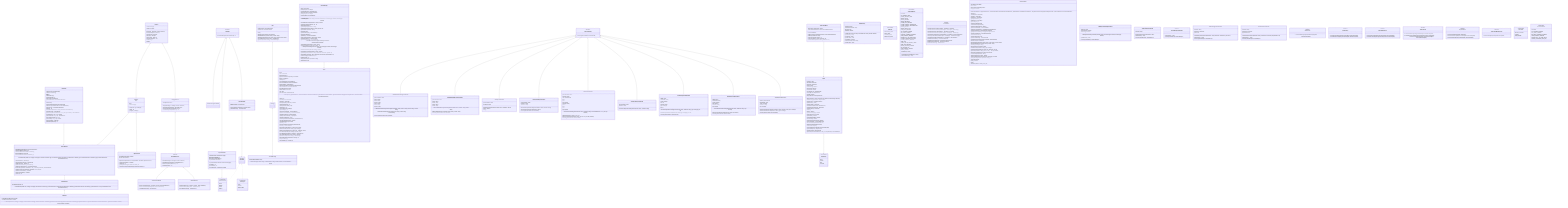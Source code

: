 classDiagram

%% DA TENERE
    Card <|-- PlaceableCard
    Card <|-- ObjectiveCard
    PlaceableCard <|-- DrawableCard
    DrawableCard <|-- GoldCard
    Deck~T~ o-- Card
    Deck~T~ <|-- PlayingDeck~T~
    PlayingDeck~T~ <|-- DrawableDeck~T~
    DrawableDeck~T~ <|-- ResourceCardsDeck
    DrawableDeck~T~ <|-- GoldCardsDeck
    Condition <|-- LayoutCondition
    Condition <|-- ItemsCondition
    Condition <|-- CornerCoverageCondition
    GameItem <|.. GameResource
    GameItem <|.. GameObject
    Chat o-- Message
    Message <|-- PrivateMessage
    LayoutCondition --> GameResource
    ItemsCondition --> GameItem
    GameField --> PlaceableCard
    %%Player --> PlaceableCard
    Player --> TokenColor
    %%Player --> ObjectiveCard
    ScoreTrackBoard --> Player
    %%GameController --> DrawableDeck
    %%GameController --> Deck
    %%GameController --> PlayingDeck
    %%GameController --> ScoreTrackBoard
    %%GameController --> Player
    %%GameController --> Chat
    %%GameController --> GameField
    GamesManager --> Game
    GameCommand <|-- AddChatPrivateMessageCommand
    GameCommand <|-- AddChatPublicMessageCommand
    GameCommand <|-- AddPlayerCommand
    GameCommand <|-- DisconnectPlayerCommand
    GameCommand <|-- PlaceCardCommand
    GameCommand <|-- ReconnectPlayerCommand
    GameCommand <|-- DrawFaceUpCardCommand
    GameCommand <|-- PlaceStarterCardCommand
    GameCommand <|-- DrawDeckCardCommand

    %%-----------------------------------------------------
    %% MODEL
    %%-----------------------------------------------------

    %% --------------------------------
    %% cards
    %% --------------------------------
    class Card {
        <<abstract>>
        - ID: int
        - TYPE: CardType
        + Card (id: int, type: CardType)
        + getId() int
        + getType() CardType
    }
    class DrawableCard {
        - PLACEMENTSCORE: int
        + DrawableCard(cardID: int, cardType: CardType, \nfrontCorners: boolean [4], frontCornersContent: GameItem [4],\nbackCorners: boolean [4], backCornersContent: GameItem [4],\n placementScore: int,\n permanentResources: List~GameResource~)
    }
    class GoldCard {
        - PLACEMENTCONDITION: Condition
        - SCORINGCONDITION: Condition
        + GoldCard(cardID: int, cardType: CardType,\n frontCorners: boolean[4], frontCornersContent: GameItem[4],\n backCorners: boolean[4], backCornersContent: GameItem[4], \nplacementScore: int, permanentResources: List~GameResource~, \nplacementCondition: Condition, scoringCondition: Condition)
    }
    class ObjectiveCard {
        - SCORINGCONDITION: Condition
        - OBJECTIVESCORE: int
        + ObjectiveCard(cardID int,\n scoringCondition: Condition, objectiveScore: int)
        + getScoringCondition() Condition
        + getPoints() int
        + getObjectiveScore(gameField GameField) int
        + numTimesScoringConditionMet(gameField GameField) int
    }
    class PlaceableCard {
        - PERMANENTRESOURCES: List~GameResource~
        - FRONTCORNERS: boolean [4]
        - FRONTCORNERSCONTENT: GameItem [4]
        - BACKCORNERS: boolean [4]
        - BACKCORNERSCONTENT: GameItem [4]
        + PlaceableCard (cardID: int, cardType: CardType,\n frontCorners: boolean [4], \n frontCornersContent: GameItem [4],\n backCorners: boolean [4], \n backCornersContent: GameItem [4],\n permanentResources: List~GameResource~)
        + getFrontCorners() boolean [4]
        + getFrontCornersContent() GameItem[4]
        + getBackCorners() boolean [4]
        + getBackCornersContent() GameItem [4]
        + getPermanentResources() List~GameResource~
        + isPlaceable(gameField: Gamefield, x : int, y: int, \nway : boolean) PlacementResult
        + getPlacementScore(gameField: Gamefield, x : int, y: int) int
        + getPlacementCondition() Condition
        + getScoringCondition() Condition
        + getPoints() int
    }
    %% --------------------------------
    %% chat
    %% --------------------------------
    class Chat {
        - chatMessages: List~ChatMessage~
        - chatListeners: List~ChatListener~
        + Chat()
        + addListener(chatListener: ChatListener)
        + addPublicMessage(content: String, sender: String)
        + addPrivateMessage(content: String, sender: String,receiver: String)
        + getLastMessage(receiver: String) ChatMessage
        + getContent(receiver: String) List~ChatMessage~
    }
    class ChatMessage{
        - CONTENT: String
        - SENDERNICKNAME: String
        - dateTime: Date
        - ISPUBLIC: boolean
        + ChatMessage(content: String, senderNickname: String, isPublic: boolean)
        + getContent() String
        + getSender() String
        + getDateTime() Date
        + getIsPublic() boolean
        + isForReceiver(receiver: String)
        + getReceiver() String
    }
    class PrivateMessage{
        - RECEIVERNICKNAME: String
        + PrivateMessage(content: String, senderNickname: String, isPublic: boolean, receiverNickname: String)
    }

    %% --------------------------------
    %% Conditions
    %% --------------------------------
    class Condition {
        <<interface>>
        + numTimesMet(gameField: GameField) int
    }
    class CornerCoverageCondition {
    }
    class ItemsCondition {
        - NEEDEDITEMS: List~GameItem~
        + ItemsCondition(neededItems: List~GameItem~)
        + getNeededItems() List~GameItem~
    }
    class LayoutCondition {
        - CARDSCOLOR: GameResource[4][3]
        - MAXLAYOUTROWS: int$
        - MAXLAYOUTCOLUMNS: int$
        - myGamefield: GameField
        + LayoutCondition(cardsColor: GameResource[3][3])
        + getRows() int
        + getColumns() int
        + getCardsColor() GameResource[3][3]
    }

    %% --------------------------------
    %% Decks
    %% --------------------------------
    class Deck~T~{
        ~ TYPE: CardType
        ~ Stack~T~ content
        + Deck(type : CardType, content : Stack~T~ )
        + Deck(existingDeck : Deck~T~)
        + setType(type: CardType)
        + getType() CardType
        + getContent() Stack~T~
        + setContent(content : ~T~)
        + drawCard() T
        + shuffle()
    }
    class PlayingDeck~T~{
        ~ faceUpCards: List~T~
        + PlayingDeck(type : CardType, content : Stack~T~)
        + PlayingDeck(existingDeck : PlayingDeck~T~)
        + setFaceUpCards(faceUpCards: List~T~)
        + revealFaceUpCard(cardPos: int) ~T~
    }
    class DrawableDeck~T~{
        <<abstract>>
        + DrawableDeck(type : CardType, content : Stack~T~)
        + DrawableDeck( existingDeck : DrawableDeck~T~)
        + drawFaceUpCard(cardPos: int) ~T~
        ~ revealDeckCard() ~T~
    }
    class GoldCardsDeck{
        + GoldCardsDeck(type : CardType, content : Stack~GoldCard~)
        + GoldCardsDeck(existingDeck : GoldCardsDeck)
        + revealBackDeckCard() GameResource
    }
    class ResourceCardsDeck{
        + ResourceCardsDeck(type : CardType, content: Stack~DrawableCard~)
        + ResourceCardsDeck(existingDeck : ResourceCardsDeck)
        + revealBackDeckCard() GameResource
    }

    %% --------------------------------
    %% Enumerations
    %% --------------------------------
    class CardType {
        <<enumeration>>
        RESOURCE_CARD
        GOLD_CARD
        STARTER_CARD
        OBJECTIVE_CARD
    }
    class CommandResult{
        <<enumeration>>
        SUCCESS
        SET_SERVER_GAME
        CREATE_SERVER_GAME
        WRONG_STATE
        WRONG_SENDER
        WRONG_RECEIVER
        PLAYER_NOT_PRESENT
        PLAYER_ALREADY_CONNECTED
        PLAYER_ALREADY_DISCONNECTED
        WRONG_PLAYER
        WRONG_CARD_TYPE
        CARD_NOT_PRESENT
        NO_COVERED_CORNER
        NOT_LEGIT_CORNER
        MULTIPLE_CORNERS_COVERED
        CARD_ALREADY_PRESENT
        INDEXES_OUT_OF_GAME_FIELD
        PLACING_CONDITION_NOT_MET
        PLAYER_ALREADY_PRESENT
        GAME_FULL
        TOKEN_COLOR_ALREADY_TAKEN
        GAME_NOT_PRESENT
        WRONG_PLAYERS_NUMBER
        NOT_PLACED_YET
        CARD_ALREADY_PLACED
        DISPLAY_GAMES
        - resultMessage: String
        ~ CommandResult(resultMessage: String)
        + getResultMessage() String
    }
    class GameObject {
        <<enumeration>>
        QUILL
        INKWELL
        MANUSCRIPT
    }
    class GameResource {
        <<enumeration>>
        PLANT
        ANIMAL
        FUNGI
        INSECT
    }
    class TokenColor {
        <<enumeration>>
        BLUE
        GREEN
        RED
        YELLOW
    }

    class GameField {
        - cardsContent: PlaceableCard[][]
        - cardsFace: Boolean [][]
        - DIM: int$
        - cardsOrder: int[][]
        - numPlayedCards: int
        - starterCard: PlaceableCard
        - gameFieldListeners List~GameFieldListener~
        + GameField()
        + GameField(existingGameField: GameField)
        + addListener (gameFieldListener: GameFieldListener)
        + getListeners() List~GameFieldListener~
        + getDim() int
        + setStarterCard(nickname: String, starterCard: PlaceableCard)
        + getStarterCard() Placeablecard
        + placeCard(card: PlaceableCard, x: int, y: int, way: boolean) CommandResult
        + isCardPresent(x: int, y: int) boolean
        + getPlacedCard(x: int, y: int) PlaceableCard
        + removePlacedcard(x: int, y: int)
        + getCardWay(x: int, y: int) Boolean
        + getCardsOrder() int[81][81]
        + getNumPlayedCards() int
    }

    class GameItem {
        <<interface>>
    }

    class Player {
        - nickname: String
        - gameField: GameField
        - tokenColor: TokenColor
        - isFirst: boolean
        - connectionType: boolean
        - interfaceType: boolean
        - isConnected: boolean
        - currentHand: List ~DrawableCard~
        - secretObjectve: ObjectiveCard
        - isStalled : boolean
        - playerListeners: List~PlayerListener~
        + Player(nickname: String, connectionType: boolean,\n interfaceType: boolean)
        + addListener(playerListener: PlayerListener)
        + getListeners() List~PlayerListener~
        + getNickname() String
        + getGameField() GameField
        + setStarterCard(starterCard: PlaceableCard)
        + setTokenColor(tokenColor: TokenColor)
        + getTokenColor() TokenColor
        + setFirst()
        + isFirst() boolean
        + getConnectionType() boolean
        + getInterfaceType() boolean
        + getIsStalled() boolean
        + setIsStalled(isStalled : boolean)
        + isConnected() boolean
        + setIsConnected(isConnected: boolean)
        + getCurrentHand() List~DrawableCard~
        + removeCardHand(DrawableCard card)
        + addCardHand(DrawableCard card)
        - sendCardHandUpdate()
        + setSecretObjective(ObjectiveCard secrectObjective)
        + getSecretObjetive() ObjectiveCard
        + getStarterCard() PlaceableCard
        + placeCard(card: PlaceableCard, x: int, y: int, way:boolean ) CommandResult
    }

    class ScoreTrackBoard {
        - playersScore: Map~String, Integer~
        - scoreTrackBoardListeners List~ScoreTrackBoardListener~
        + ScoreTrackBoard()
        + addListener(scoreTrackBoardListener: ScoreTrackBoardListener)
        + addPlayer(nickname: String)
        + getScore(nickname: String) int
        + setScore(nickname: String, newScore: int)
        + incrementScore(nickname: String, deltaScore: int)
    }

    %% -----------------------------------------
    %%  CONTROLLER
    %% -----------------------------------------
    class Game {
        - id: int
        - state: GameState
        - playersNumber: int
        - playersGameField: Map~String, GameField~
        - players: List~Player~
        - currPlayer: int
        - scoreTrackBoard: ScoreTrackBoard
        - resourceCardsDeck: ResourceCardsDeck
        - goldCardsDeck: GoldCardsDeck
        - objectiveCardsDeck: PlayingDeck~ObjectiveCard~
        - starterCardsDeck: Deck~PlaceableCard~
        - penultimateRound: boolean
        - additionalRound : boolean
        - chat: Chat
        - gameCommand: GameCommand

        %% constructor and getters
        + Game(id: int, playersNumber: int, resourceCardsDeck: ResourceCardsDeck,\n goldCardsDeck: GoldCardsDeck, objectiveCardsDeck: PlayingDeck~ObjectiveCard~, starterCardsDeck : Deck~PlaceableCard~)
        ~ getId() int
        ~ setState(state: GameState)
        ~ getState() GameState
        ~ hasPlayer(String nickname) boolean
        ~ getPlayersNumber() int
        ~ getPlayersGameField() Map<String, GameField>
        ~ getPlayers() List<Player>
        ~ setCurrPlayer(int currPlayer)
        ~ getCurrPlayer() int
        ~ getScoreTrackBoard() ScoreTrackBoard
        ~ getResourceCardsDeck() ResourceCardsDeck
        ~ getGoldCardsDeck() GoldCardsDeck
        ~ getObjectiveCardsDeck() PlayingDeck<ObjectiveCard>
        ~ getStarterCardsDeck() Deck<PlaceableCard>
        ~ setTwentyPointsReached(boolean penultimateRound)
        ~ getTwentyPointsReached() boolean
        ~ getAdditionalRound() boolean
        ~ getChat() Chat
        + setCommand(GameCommand gameCommand)
        + execute() CommandResult

        %% public methods - called by users
        + placeStarterCard(nickname : String, way: boolean)
        + drawDeckCard(nickname: String, type: CardType)
        + drawFaceUpCard(nickname: String, type : CardType, pos:int)
        + revealFaceUpCard(type: CardType, pos:int) Card
        + revealBackDeckCard(type: CardType) GameResource
        + getLastChatMessage(receiver: String) Message
        + getChatContent(receiver: String) List~Message~
        %% private methods - internal methods
        - getPlayerByNickname(nickname : String) int
        - changeCurrPlayer()
        - computeWinner() List~Player~
    }

    class GameCommand {
        <<interface>>
    }

    class AddPlayerCommand {
        - gameController: Game
        - newPlayer: Player
        + AddPlayerCommand(gameController: Game, newPlayer: Player)
        - isFull() boolean
        - setup()
    }

    class AddChatPrivateMessageCommand {
        - gameController: Game
        - content: String
        - sender: String
        - receiver: String
        + AddChatPrivateMessageCommand(gameController: Game, content: String, sender: String, receiver: String)
    }

    class AddChatPublicMessageCommand {
        - gameController: Game
        - content: String
        - sender: String
        + AddChatPublicMessageCommand(gameController: Game, content: String, sender: String)
    }

    class PlaceCardCommand {
        - gameController: Game
        - nickname: String
        - card: DrawableCard
        - x: int
        - y: int
        - way: boolean
        + PlaceCardCommand(gameController: Game, nickname: String, card: DrawableCard, x: int, y: int, way: boolean)
        - addPoints(nickname: String, x: int, y: int)
    }

    class DisconnectPlayerCommand {
        - gameController: Game
        - nickname: String
        + DisconnectPlayerCommand(gameController: Game, nickname: String)
    }

    class ReconnectPlayerCommand {
        - gameController: Game
        - nickname: String
        + ReconnectPlayerCommand(gameController: Game, nickname: String)
    }

    class DrawFaceUpCardCommand {
        - GAME: Game
        - NICKNAME: String
        - TYPE: CardType
        - POS: int
        + DrawFaceUpCardCommand(gameController: Game, nickname: string, type: CardType, pos: int)
    }

    class PlaceStarterCardCommand {
        - GAME: Game
        - NICKNAME: String
        - TYPE: CardType
        - WAY: boolean
        + PlaceStarterCardCommand(gameController: Game, nickname: string, way: boolean)
    }

    class DrawDeckCardCommand {
        - GAME : gameController
        - NICKNAME : String
        - TYPE : CardType
        + DrawDeckCardCommand (gameController: Game, nickname: string, type: CardType)
    }

    class GamesManager {
        - games: List~Game~
        - pendingPlayers: List~Player~
        + GamesManager()
        + addPlayer(nickname: String, tokenColor: TokenColor, connectionType: boolean, interfaceType: boolean)
        + checkNicknameUnique(nickname: String) boolean
        + createGame(playersNumber : int) int
        + displayExistingGame()
        + getPendingPlayer(nickname: String)
        + joinExistingNickname(nickname: String, gameId : int)
        + joinNewGame(nickname: String)
    }

    class DecksBuilder{
        <<abstract>>
        - extractFrontCorners(cardJsonObject : JsonObject) boolean[4]
        - extractFrontCornersContent(cardJsonObject : JsonObject) GameItem[4]
        - extractBackCorners(cardJsonObject : JsonObject) boolean[4]
        - extractBackCornersContent(cardJsonObject : JsonObject) GameItem[4]
        - extractPermanentResources(cardJsonObject : JsonObject) List~GameResource~
        - extractLayoutCondition(conditionObject : JsonObject) GameResource[4][3]
        - extractItemsCondition(conditionObject : JsonObject) List~GameItem~
        + buildStarterCardsDeck() Deck~PlaceableCard~
        + buildObjectiveCardsDeck() PlayingDeck~ObjectiveCard~
        + buildResourceCardsDeck() ResourceCardsDeck
        + buildGoldCardsDeck() GoldCardsDeck
    }



    %% CONTROLLER
    class GameController {
        - gameModel: GameModel
        - timer: timeout
        - playersTimer: Map~String, Timer~
        - emptyDeck: boolean
        + GameController(id: int, playersNumber:int , resourceCardsDeck: DrawableDeck~DrawableCard~ ,goldCardsDeck: DrawableDeck~GoldCard~ , objectiveCardsDeck: PlayingDeck~ObjectiveCard~ ,starterCardsDeck: Deck~PlaceableCard~ )
        ~ getId() int
        ~ setState(state: GameState)
        ~ getState() GameState
        + getPlayers() List~Player~
        ~ getPlayersNumber() int
        ~ getWinners() List~String~
        + getCurrPlayer() int
        ~ setHasCurrPlayerPlaced()
        ~ setHasNotCurrPlayerPlaced()
        ~ getHasCurrPlayerPlaced() boolean
        ~ getScoreTrackBoard() ScoreTrackBoard
        ~ getResourceCardsDeck() DrawableDeck~DrawableCard~
        ~ getGoldCardsDeck() DrawableDeck~GoldCard~
        ~ getObjectiveCardsDeck() PlayingDeck~ObjectiveCard~
        ~ getStarterCardsDeck() Deck~PlaceableCard~
        ~ setPenultimateRound()
        ~ setCurrentPlayer(num: int)
        + getCommandResult() CommandResult
        + setAndExecuteCommand(gameCommand: GameCommand)
        + addListener(client: VirtualView)
        + addChatPrivateMessage(content: String, sender: String, receiver: String)
        + addChatPublicMessage(content: String, sender: String )
        + addPlayer(newPlayer: Player)
        + disconnectPlayer(nickname: String)
        + drawDeckCard(nickname: String, type: CardType)
        + drawFaceUpCard(nickname: String, type: CardType, pos: int)
        + placeCard(nickname: String,  pos: int,  x: int, y : int, way: boolean)
        + placeStarterCard(nickname: String, way: boolean)
        + reconnectPlayer(nickname: String)
        ~ hasPlayer(nickname: String) boolean
        ~ hasPlayerWithTokenColor(tokenColor: TokenColor) boolean
        - getPlayerPosByNickname(nickname: String) int
        ~ changeCurrPlayer ()
        - isFull() boolean
        - setup()
        - addPoints(nickname: String, x:int, y:int)
    }

    class GamesManager{
        - myGamesManager: GamesManagerà
        - gameControllers: List~GameController~
        - pendingPlayers:  List~Player~
        - commandResult: CommandResult
        - GamesManager()
        + getGamesManager() GamesManager
        + resetGamesManager()
        ~ getGames() List~GameController~
        + getFreeGamesDetails() Map~Integer, Integer~
        + getGameById(id: int) GameController
        + getCommandResult() CommandResult
        + setAndExecuteCommand(gamesManagerCommand: GamesManagerCommand)
        ~ getPendingPlayer(nickname: String) Player
        + getGameIdWithPlayer(nickname: String) int
        + addPlayerToPending( nickname: String, connectionType: boolean, interfaceType: boolean )
        - checkReconnection(nickname: String) boolean
        - checkNicknameUnique(nickname: String) boolean
        + joinExistingGame( nickname: String, tokenColor: TokenColor, gameId: int)
        + joinNewGame(nickname: String, tokenColor: TokenColor, playersNumber: int)
        - createGame (playersNumber: int) int
        - findFirstFreeId() int
        + displayExistingGames(nickname: String)
        + deleteGame(id: int)
    }

    %% GAME_COMMANDS
    class AddChatPrivateMessageCommand{
        - content: String
        - sender: String
        - receiver: String
        + AddChatPrivateMessageCommand(content: String, sender: String, receiver:String)
        + execute(gameController: GameController)
    }
    class AddChatPublicMessageCommand{
        - content: String
        - sender: String
        + AddChatPublicMessageCommand(content: String, sender: String)
        + execute(gameController: GameController)
    }
    class AddPlayerToPendingCommand{
        - nickname: String
        - connectionType: boolean
        - interfaceType: boolean
        + AddPlayerToPendingCommand(nickname: String, connectionType: boolean, interfaceType: boolean )
        + getNickname() string
        + execute(gamesManager: GamesManager)
    }
    class DisconnectPlayerCommand{
        ~ nickname: String
        + DisconnectPlayerCommand (nickname: String)
        + execute(gameController: GameController)
    }
    class DisplayGamesCommand{
        - nickname: String
        + DisplayGamesCommand (nickname: String)
        + getNickname() String
        + execute(gamesManager: GamesManager)
    }
    class DrawDeckCardCommand{
        - nickname: String
        - type: CardType
        + DrawDeckCardCommand (nickname: String, type: CardType)
        + execute(gameController: GameController)
    }
    class DrawFaceUpCardCommand{
        - nickname: String
        - type: CardType
        - pos: int
        + DrawFaceUpCardCommand (nickname: String, type: CardType, pos: int)
        + execute(gameController: GameController)
    }
    class GameCommand{
        <<interface>>
        ~ execute(gameController: GameController)
    }
    class GamesManagerCommand{
        <<interface>>
        ~ getNickname() String
        ~ execute(gamesManager: GamesManager)
    }
    class JoinExistingGameCommand{
        - nickname: String
        - tokenColor: TokenColor
        - gameId: int
        + JoinExistingGameCommand(nickname: String, tokenColor: TokenColor , gameId: int)
        + getNickname() String
        + execute(gamesManager: GamesManager)
    }
    class JoinNewGameCommand{
        - nickname: String
        - tokenColor: TokenColor
        - playersNumber: int
        + JoinNewGameCommand(nickname: String, tokenColor: TokenColor, playersNumber: int)
        + getNickname(): String
        + execute(gamesManager: GamesManager)
    }
    class PlaceCardCommand{
        - nickname: String
        - pos: int
        - x: int
        - y: int
        - way: boolean
        + PlaceCardCommand(nickname: String, pos: int, x: int, y:int,way: boolean)
        + execute(gameController: GameController)
    }
    class PlaceStarterCardCommand{
        - nickname: String
        - way: boolean
        + PlaceStarterCardCommand(nickname: String, way: boolean)
        + execute(gameController: GameController)
    }
    class ChatListener {
        <<interface>>
        ~ receiveChatMessageUpdate(chatMessageUpdate: ChatMessageUpdate)
    }
    class DeckListener {
        <<interface>>
        ~ receiveStarterCardUpdate(starterCardUpdate StarterCardUpdate)
        ~ receivePlacedCardUpdate(placedCardUpdate PlacedCardUpdate)
    }
    class GameFieldListener{
        <<interface>>
        ~ receiveStarterCardUpdate(starterCardUpdate StarterCardUpdate)
        ~ receivePlacedCardUpdate(placedCardUpdate PlacedCardUpdate)
    }
    class GameListener{
        <<interface>>
        ~ receiveGameModelUpdate(gameModelUpdate GameModelUpdate)
        ~ receivePlayerJoinedUpdate(playerJoinedUpdate PlayerJoinedUpdate)
        ~ receiveCommandResultUpdate(commandResultUpdate CommandResultUpdate)
    }
    class PlayerListener {
        <<interface>>
        ~ receiveStallUpdate(stallUpdate StallUpdate)
        ~ receiveConnectionUpdate(connectionUpdate ConnectionUpdate)
        ~ receiveCardHandUpdate(cardHandUpdate CardHandUpdate)
    }
    class ScoreTrackBoardListener {
        <<interface>>
        ~ receiveScoreUpdate(scoreUpdate ScoreUpdate)
    }






%%EXTRA%%
    class GameState{
        <<enumeration>>
        WAITING_PLAYERS
        PLAYING
        GAME_ENDED
    }
    class PlacementResult {
        <<enumeration>>
        SUCCESS,
        NO_COVERED_CORNER,
        NOT_LEGIT_CORNER,
        MULTIPLE_CORNERS_COVERED,
        CARD_ALREADY_PRESENT,
        INDEXES_OUT_OF_GAME_FIELD,
        PLACING_CONDITION_NOT_MET
    }